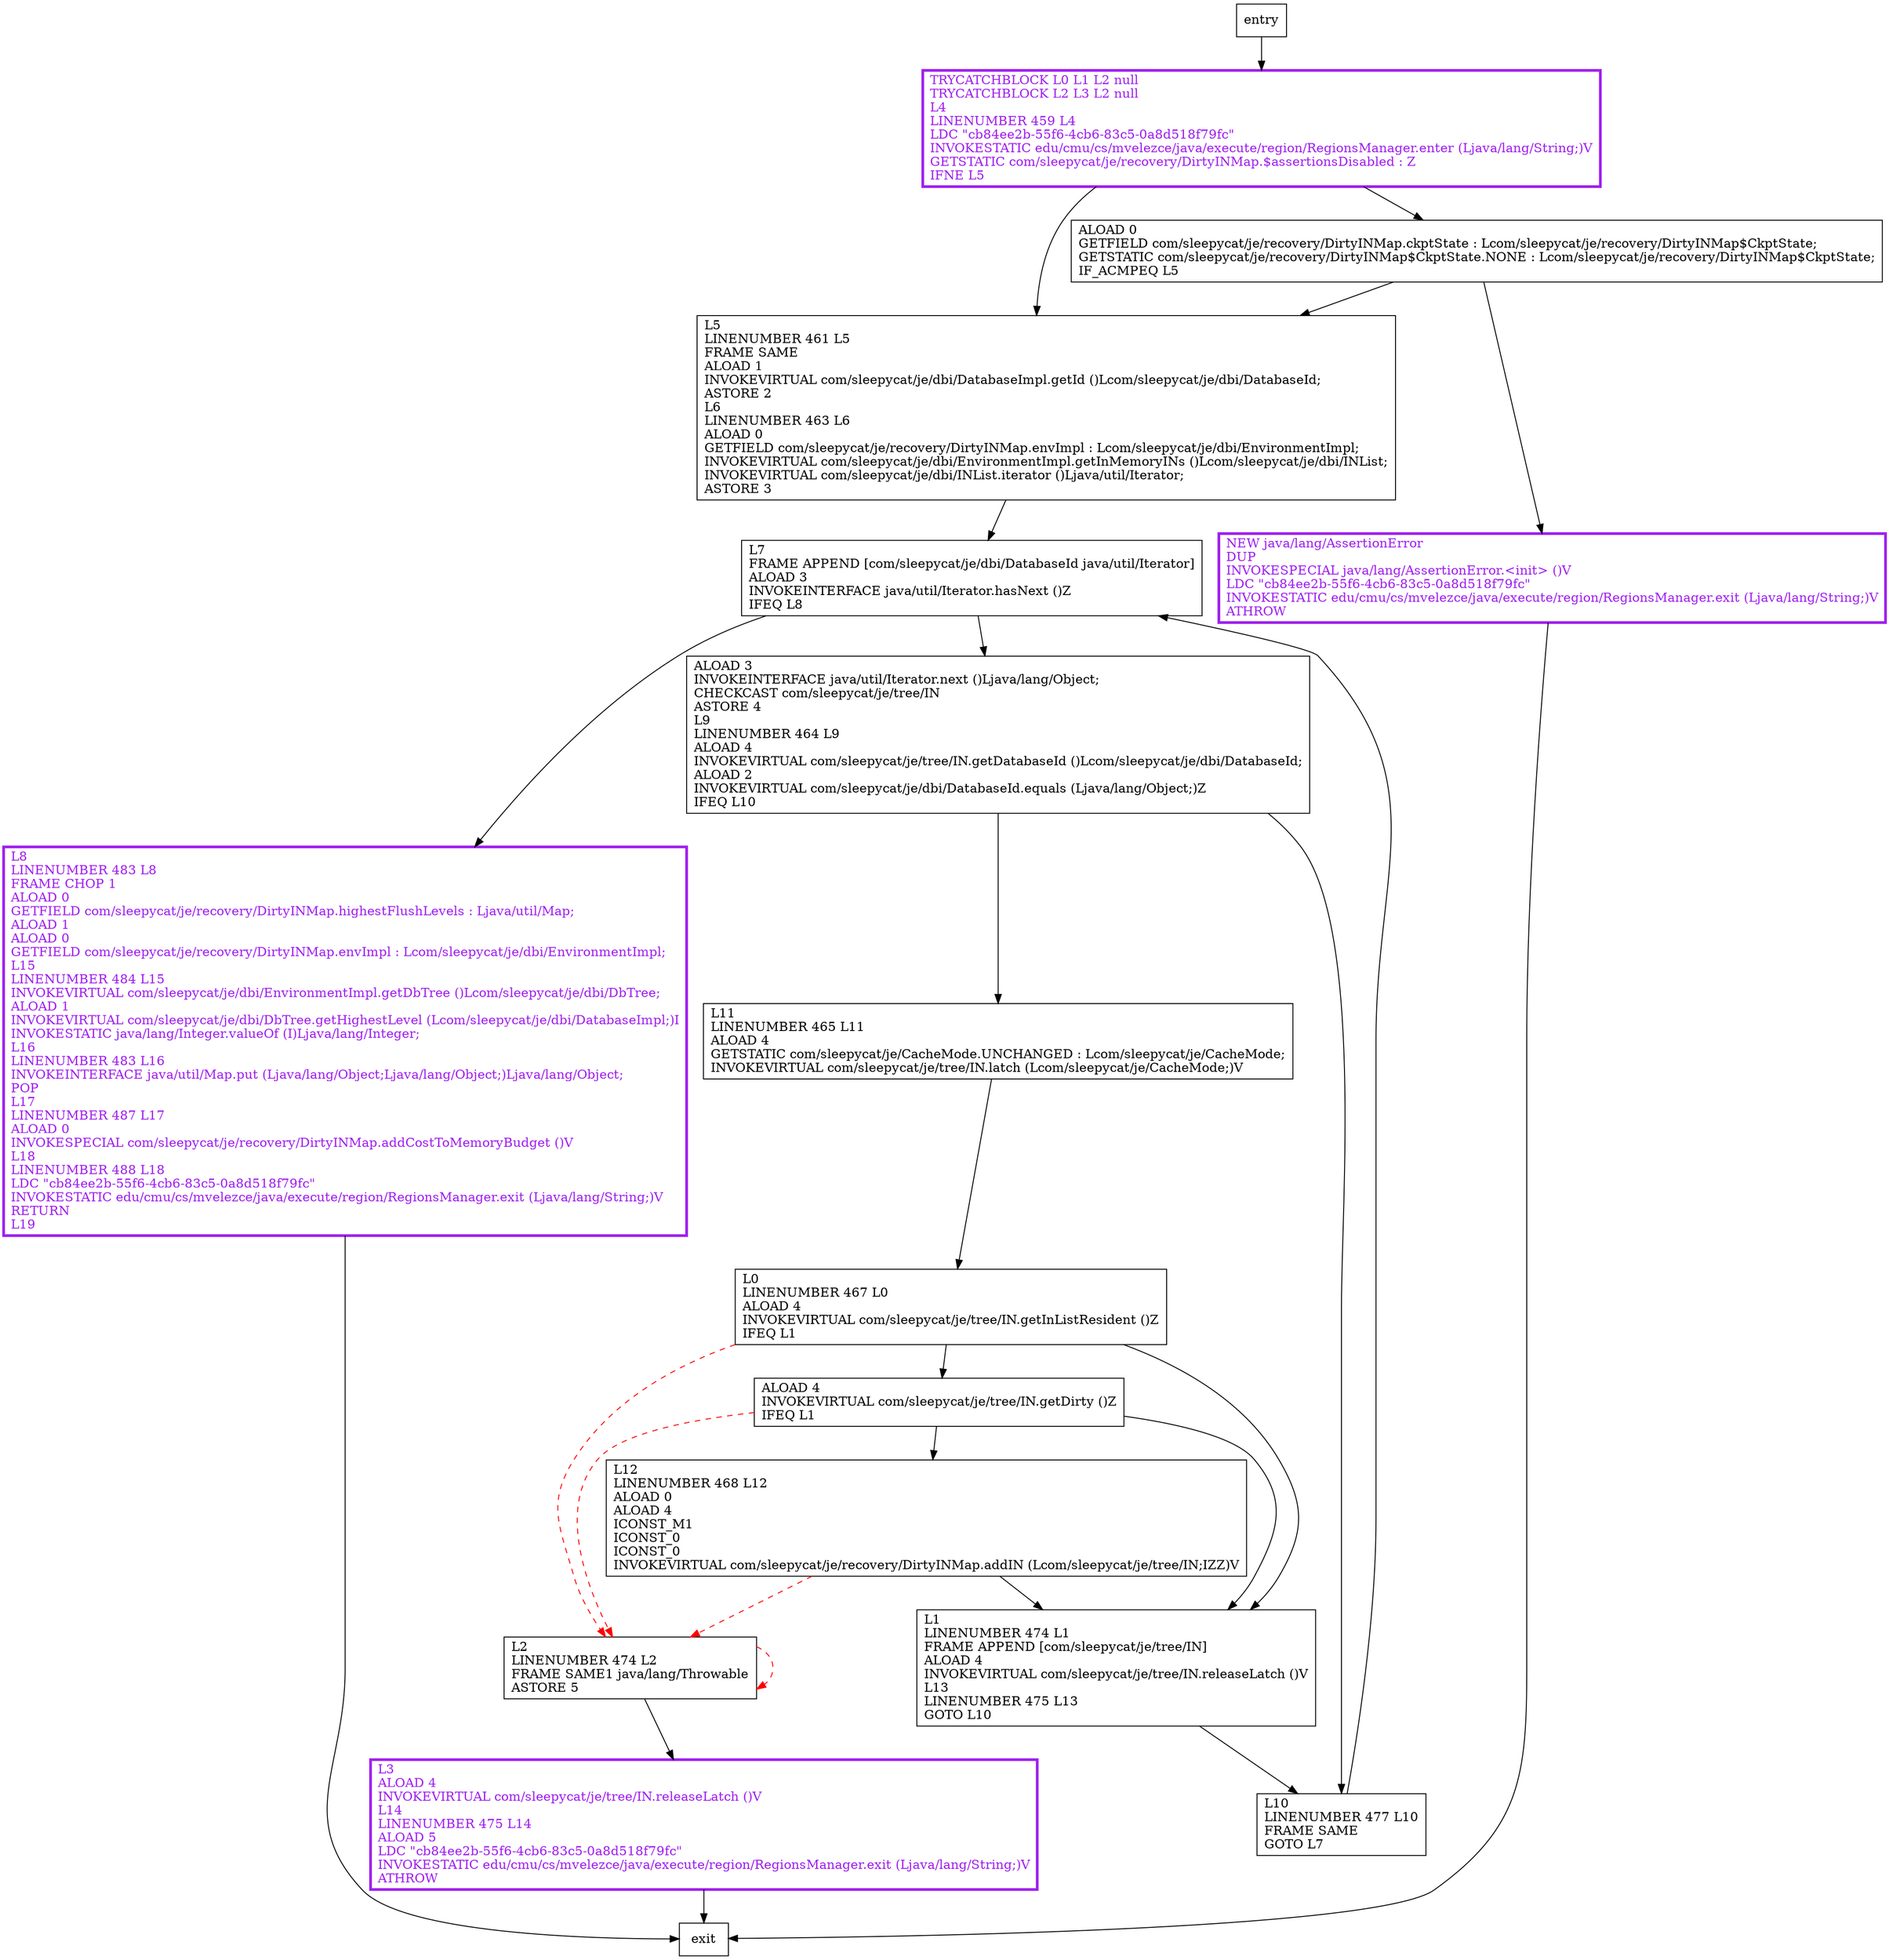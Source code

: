 digraph selectDirtyINsForDbSync {
node [shape=record];
1911609287 [label="TRYCATCHBLOCK L0 L1 L2 null\lTRYCATCHBLOCK L2 L3 L2 null\lL4\lLINENUMBER 459 L4\lLDC \"cb84ee2b-55f6-4cb6-83c5-0a8d518f79fc\"\lINVOKESTATIC edu/cmu/cs/mvelezce/java/execute/region/RegionsManager.enter (Ljava/lang/String;)V\lGETSTATIC com/sleepycat/je/recovery/DirtyINMap.$assertionsDisabled : Z\lIFNE L5\l"];
1410625259 [label="L1\lLINENUMBER 474 L1\lFRAME APPEND [com/sleepycat/je/tree/IN]\lALOAD 4\lINVOKEVIRTUAL com/sleepycat/je/tree/IN.releaseLatch ()V\lL13\lLINENUMBER 475 L13\lGOTO L10\l"];
450029838 [label="ALOAD 0\lGETFIELD com/sleepycat/je/recovery/DirtyINMap.ckptState : Lcom/sleepycat/je/recovery/DirtyINMap$CkptState;\lGETSTATIC com/sleepycat/je/recovery/DirtyINMap$CkptState.NONE : Lcom/sleepycat/je/recovery/DirtyINMap$CkptState;\lIF_ACMPEQ L5\l"];
2055278940 [label="ALOAD 4\lINVOKEVIRTUAL com/sleepycat/je/tree/IN.getDirty ()Z\lIFEQ L1\l"];
7651087 [label="L11\lLINENUMBER 465 L11\lALOAD 4\lGETSTATIC com/sleepycat/je/CacheMode.UNCHANGED : Lcom/sleepycat/je/CacheMode;\lINVOKEVIRTUAL com/sleepycat/je/tree/IN.latch (Lcom/sleepycat/je/CacheMode;)V\l"];
900921186 [label="L12\lLINENUMBER 468 L12\lALOAD 0\lALOAD 4\lICONST_M1\lICONST_0\lICONST_0\lINVOKEVIRTUAL com/sleepycat/je/recovery/DirtyINMap.addIN (Lcom/sleepycat/je/tree/IN;IZZ)V\l"];
916001469 [label="NEW java/lang/AssertionError\lDUP\lINVOKESPECIAL java/lang/AssertionError.\<init\> ()V\lLDC \"cb84ee2b-55f6-4cb6-83c5-0a8d518f79fc\"\lINVOKESTATIC edu/cmu/cs/mvelezce/java/execute/region/RegionsManager.exit (Ljava/lang/String;)V\lATHROW\l"];
2013282812 [label="ALOAD 3\lINVOKEINTERFACE java/util/Iterator.next ()Ljava/lang/Object;\lCHECKCAST com/sleepycat/je/tree/IN\lASTORE 4\lL9\lLINENUMBER 464 L9\lALOAD 4\lINVOKEVIRTUAL com/sleepycat/je/tree/IN.getDatabaseId ()Lcom/sleepycat/je/dbi/DatabaseId;\lALOAD 2\lINVOKEVIRTUAL com/sleepycat/je/dbi/DatabaseId.equals (Ljava/lang/Object;)Z\lIFEQ L10\l"];
1964465515 [label="L8\lLINENUMBER 483 L8\lFRAME CHOP 1\lALOAD 0\lGETFIELD com/sleepycat/je/recovery/DirtyINMap.highestFlushLevels : Ljava/util/Map;\lALOAD 1\lALOAD 0\lGETFIELD com/sleepycat/je/recovery/DirtyINMap.envImpl : Lcom/sleepycat/je/dbi/EnvironmentImpl;\lL15\lLINENUMBER 484 L15\lINVOKEVIRTUAL com/sleepycat/je/dbi/EnvironmentImpl.getDbTree ()Lcom/sleepycat/je/dbi/DbTree;\lALOAD 1\lINVOKEVIRTUAL com/sleepycat/je/dbi/DbTree.getHighestLevel (Lcom/sleepycat/je/dbi/DatabaseImpl;)I\lINVOKESTATIC java/lang/Integer.valueOf (I)Ljava/lang/Integer;\lL16\lLINENUMBER 483 L16\lINVOKEINTERFACE java/util/Map.put (Ljava/lang/Object;Ljava/lang/Object;)Ljava/lang/Object;\lPOP\lL17\lLINENUMBER 487 L17\lALOAD 0\lINVOKESPECIAL com/sleepycat/je/recovery/DirtyINMap.addCostToMemoryBudget ()V\lL18\lLINENUMBER 488 L18\lLDC \"cb84ee2b-55f6-4cb6-83c5-0a8d518f79fc\"\lINVOKESTATIC edu/cmu/cs/mvelezce/java/execute/region/RegionsManager.exit (Ljava/lang/String;)V\lRETURN\lL19\l"];
983930877 [label="L3\lALOAD 4\lINVOKEVIRTUAL com/sleepycat/je/tree/IN.releaseLatch ()V\lL14\lLINENUMBER 475 L14\lALOAD 5\lLDC \"cb84ee2b-55f6-4cb6-83c5-0a8d518f79fc\"\lINVOKESTATIC edu/cmu/cs/mvelezce/java/execute/region/RegionsManager.exit (Ljava/lang/String;)V\lATHROW\l"];
47889879 [label="L0\lLINENUMBER 467 L0\lALOAD 4\lINVOKEVIRTUAL com/sleepycat/je/tree/IN.getInListResident ()Z\lIFEQ L1\l"];
1293692790 [label="L2\lLINENUMBER 474 L2\lFRAME SAME1 java/lang/Throwable\lASTORE 5\l"];
1833345403 [label="L5\lLINENUMBER 461 L5\lFRAME SAME\lALOAD 1\lINVOKEVIRTUAL com/sleepycat/je/dbi/DatabaseImpl.getId ()Lcom/sleepycat/je/dbi/DatabaseId;\lASTORE 2\lL6\lLINENUMBER 463 L6\lALOAD 0\lGETFIELD com/sleepycat/je/recovery/DirtyINMap.envImpl : Lcom/sleepycat/je/dbi/EnvironmentImpl;\lINVOKEVIRTUAL com/sleepycat/je/dbi/EnvironmentImpl.getInMemoryINs ()Lcom/sleepycat/je/dbi/INList;\lINVOKEVIRTUAL com/sleepycat/je/dbi/INList.iterator ()Ljava/util/Iterator;\lASTORE 3\l"];
546664940 [label="L7\lFRAME APPEND [com/sleepycat/je/dbi/DatabaseId java/util/Iterator]\lALOAD 3\lINVOKEINTERFACE java/util/Iterator.hasNext ()Z\lIFEQ L8\l"];
199599502 [label="L10\lLINENUMBER 477 L10\lFRAME SAME\lGOTO L7\l"];
entry;
exit;
1911609287 -> 450029838
1911609287 -> 1833345403
1410625259 -> 199599502
450029838 -> 1833345403
450029838 -> 916001469
2055278940 -> 1410625259
2055278940 -> 1293692790 [style=dashed, color=red]
2055278940 -> 900921186
7651087 -> 47889879
900921186 -> 1410625259
900921186 -> 1293692790 [style=dashed, color=red]
916001469 -> exit
2013282812 -> 7651087
2013282812 -> 199599502
1964465515 -> exit
entry -> 1911609287
983930877 -> exit
47889879 -> 1410625259
47889879 -> 1293692790 [style=dashed, color=red]
47889879 -> 2055278940
1293692790 -> 983930877
1293692790 -> 1293692790 [style=dashed, color=red]
1833345403 -> 546664940
546664940 -> 1964465515
546664940 -> 2013282812
199599502 -> 546664940
1964465515[fontcolor="purple", penwidth=3, color="purple"];
1911609287[fontcolor="purple", penwidth=3, color="purple"];
983930877[fontcolor="purple", penwidth=3, color="purple"];
916001469[fontcolor="purple", penwidth=3, color="purple"];
}
